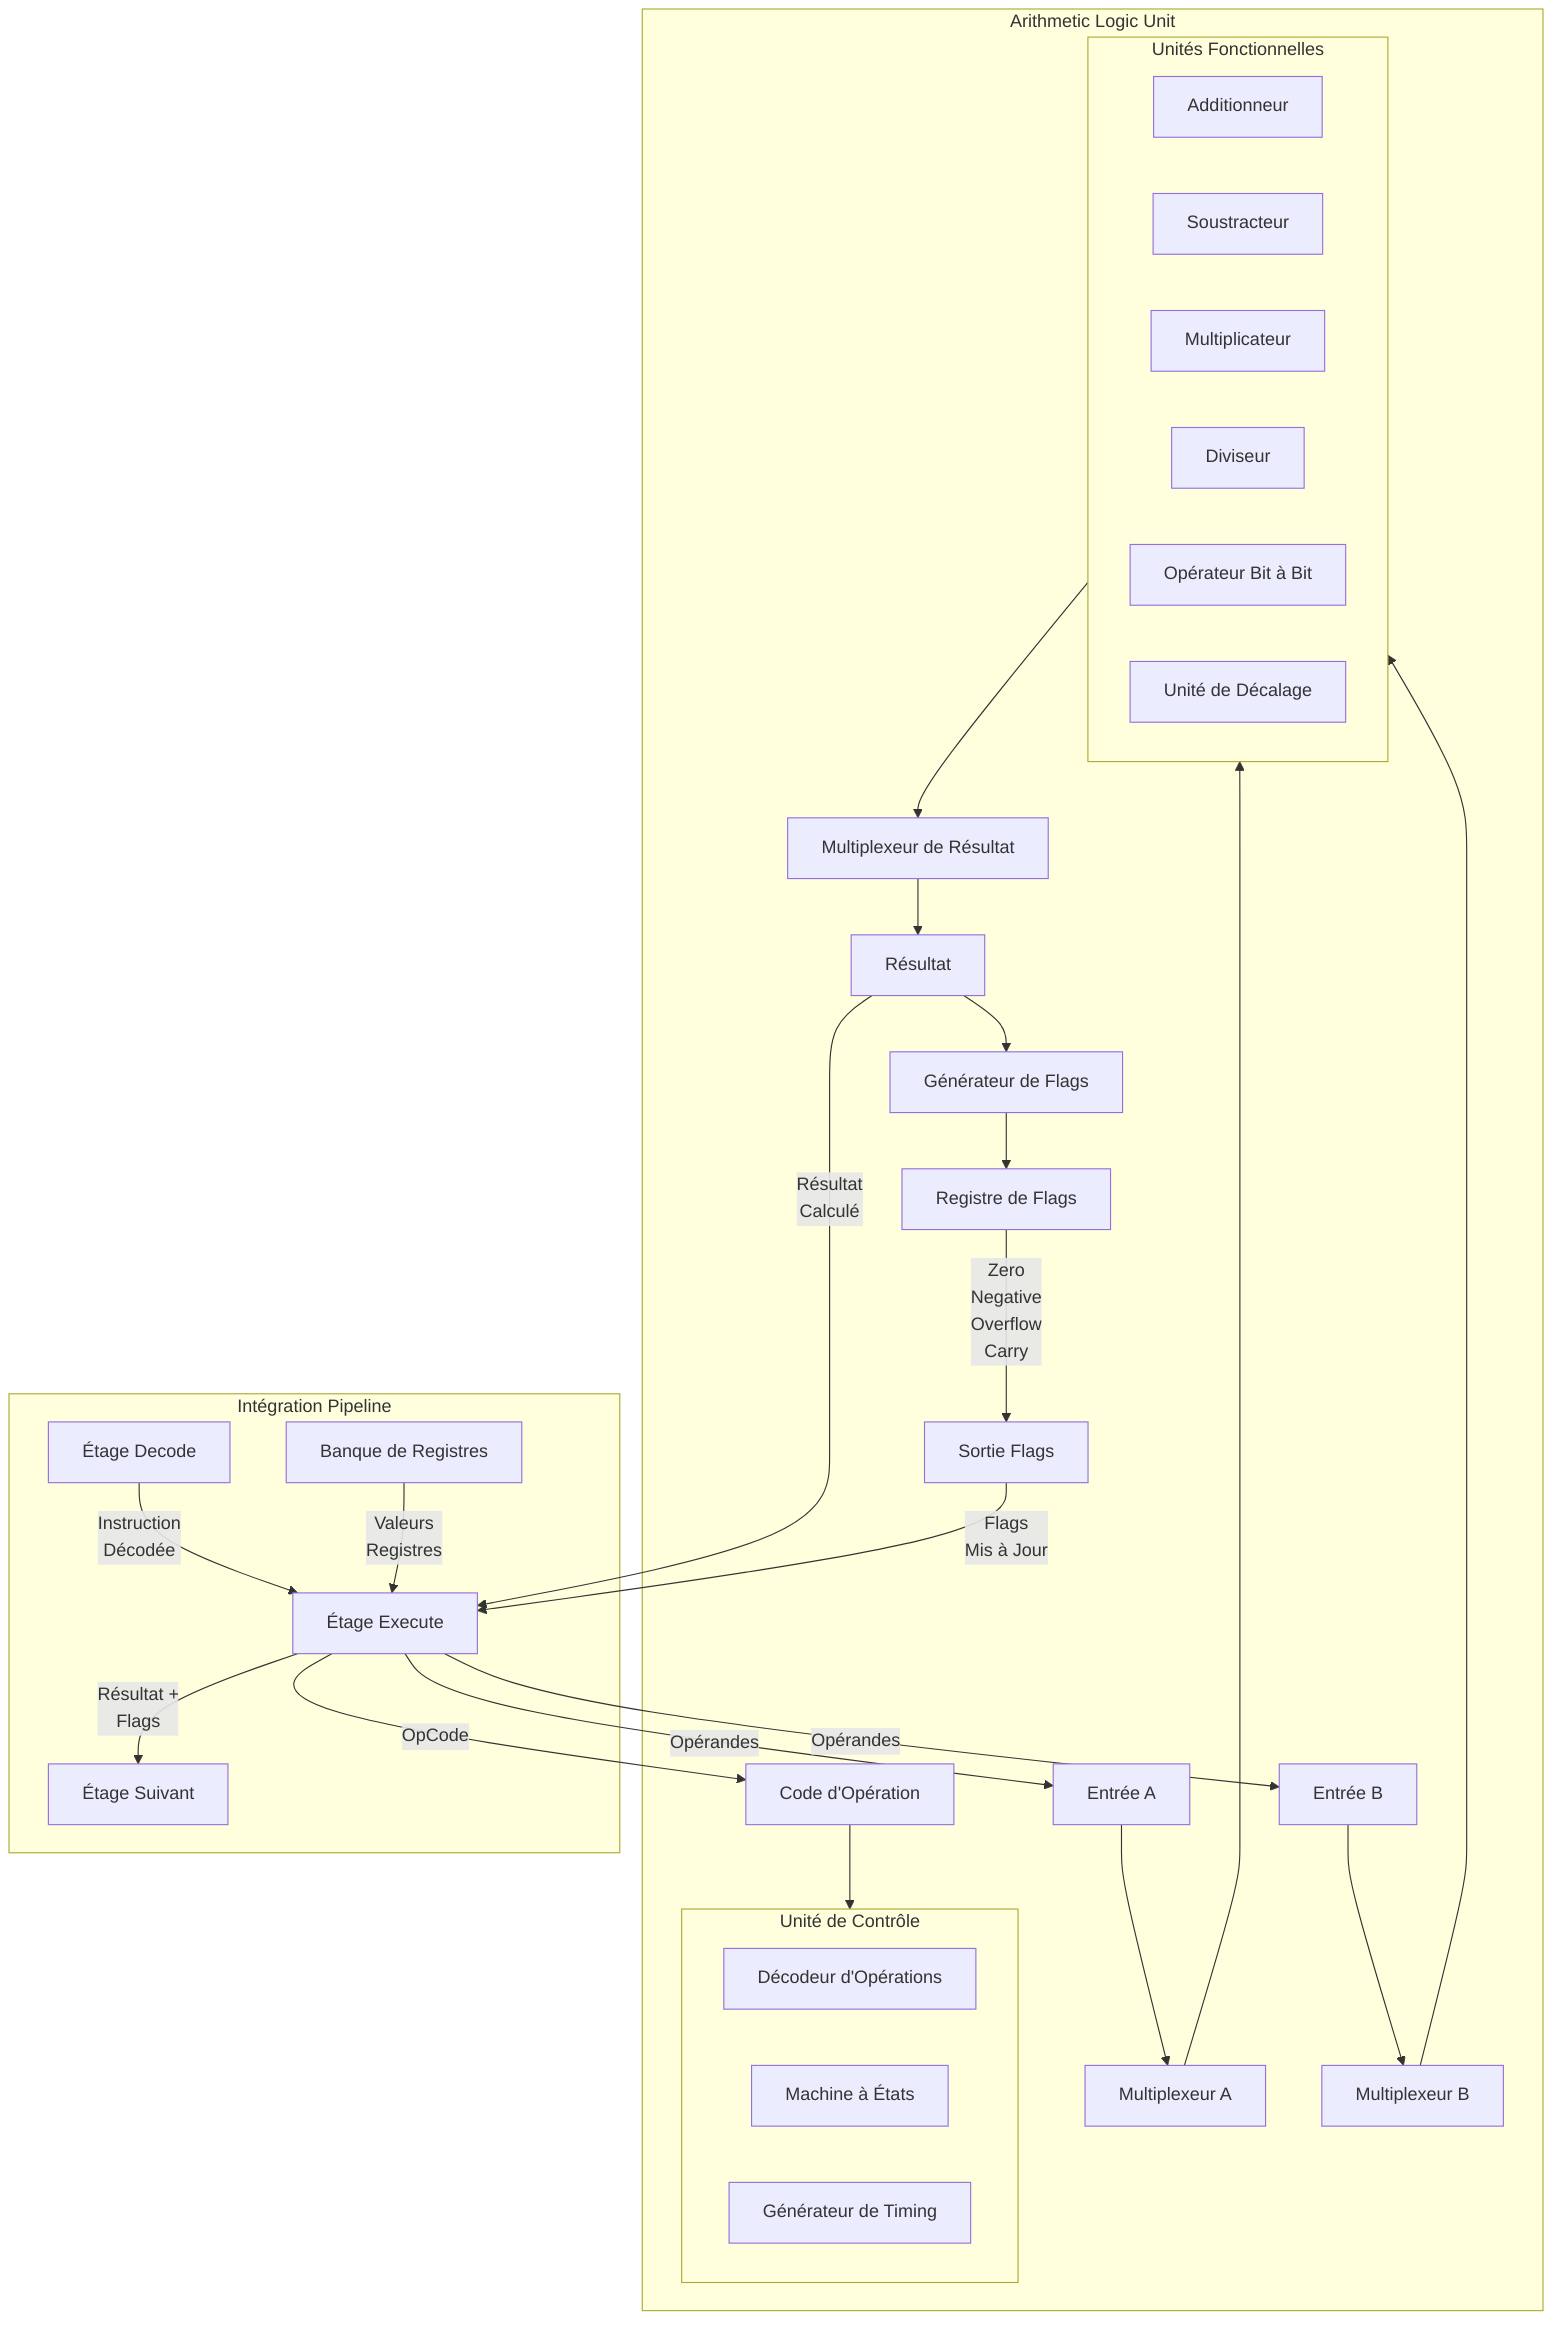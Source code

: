 flowchart TD
    subgraph ALU["Arithmetic Logic Unit"]
        direction TB
        
        IN_A["Entrée A"] --> MUX_A
        IN_B["Entrée B"] --> MUX_B
        OPCODE["Code d'Opération"] --> CONTROL
        
        subgraph CONTROL["Unité de Contrôle"]
            DECODER["Décodeur d'Opérations"]
            FSM["Machine à États"]
            TIMING["Générateur de Timing"]
        end
        
        MUX_A["Multiplexeur A"] --> ARITH
        MUX_B["Multiplexeur B"] --> ARITH
        
        subgraph ARITH["Unités Fonctionnelles"]
            ADD["Additionneur"]
            SUB["Soustracteur"]
            MUL["Multiplicateur"]
            DIV["Diviseur"]
            BITWISE["Opérateur Bit à Bit"]
            SHIFT["Unité de Décalage"]
        end
        
        ARITH --> RESULT_MUX["Multiplexeur de Résultat"]
        
        RESULT_MUX --> RESULT["Résultat"]
        RESULT --> FLAG_GEN["Générateur de Flags"]
        
        FLAG_GEN --> FLAGS["Registre de Flags"]
        
        FLAGS -->|"Zero\nNegative\nOverflow\nCarry"| FLAG_OUT["Sortie Flags"]
    end
    
    subgraph INTEGRATION["Intégration Pipeline"]
        EX_STAGE["Étage Execute"]
        REG_BANK["Banque de Registres"]
        DECODE_STAGE["Étage Decode"]
        
        DECODE_STAGE -->|"Instruction\nDécodée"| EX_STAGE
        REG_BANK -->|"Valeurs\nRegistres"| EX_STAGE
        
        EX_STAGE -->|"Opérandes"| IN_A & IN_B
        EX_STAGE -->|"OpCode"| OPCODE
        
        RESULT -->|"Résultat\nCalculé"| EX_STAGE
        FLAG_OUT -->|"Flags\nMis à Jour"| EX_STAGE
        
        EX_STAGE -->|"Résultat +\nFlags"| NEXT["Étage Suivant"]
    end